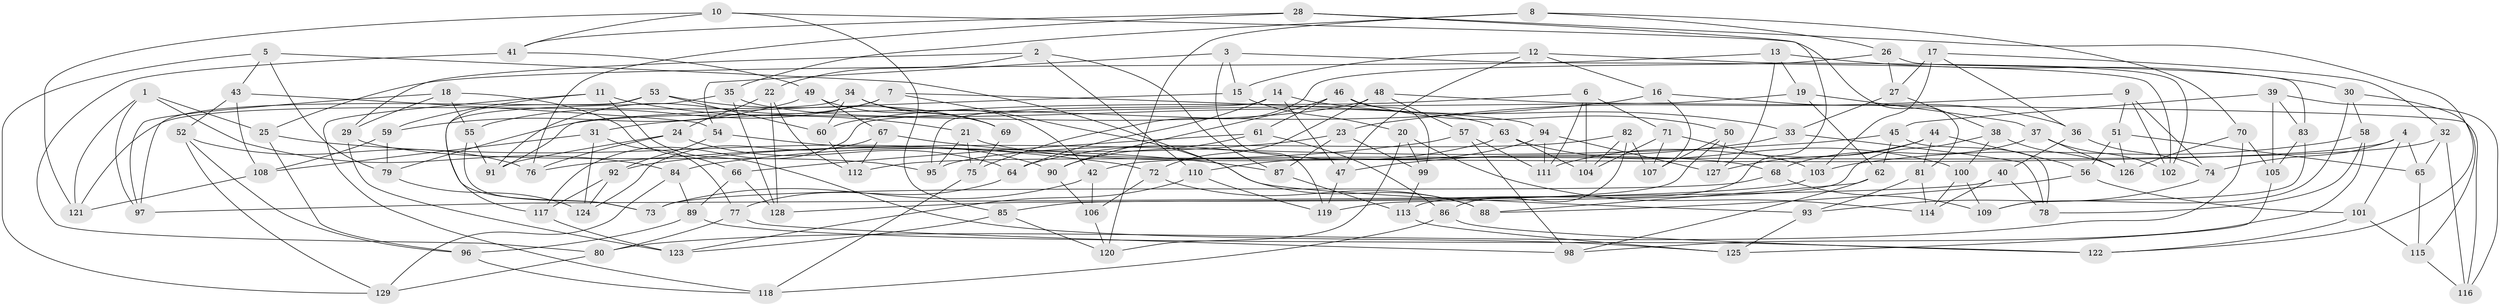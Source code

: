 // coarse degree distribution, {4: 0.5604395604395604, 6: 0.2857142857142857, 5: 0.10989010989010989, 3: 0.04395604395604396}
// Generated by graph-tools (version 1.1) at 2025/38/03/04/25 23:38:11]
// undirected, 129 vertices, 258 edges
graph export_dot {
  node [color=gray90,style=filled];
  1;
  2;
  3;
  4;
  5;
  6;
  7;
  8;
  9;
  10;
  11;
  12;
  13;
  14;
  15;
  16;
  17;
  18;
  19;
  20;
  21;
  22;
  23;
  24;
  25;
  26;
  27;
  28;
  29;
  30;
  31;
  32;
  33;
  34;
  35;
  36;
  37;
  38;
  39;
  40;
  41;
  42;
  43;
  44;
  45;
  46;
  47;
  48;
  49;
  50;
  51;
  52;
  53;
  54;
  55;
  56;
  57;
  58;
  59;
  60;
  61;
  62;
  63;
  64;
  65;
  66;
  67;
  68;
  69;
  70;
  71;
  72;
  73;
  74;
  75;
  76;
  77;
  78;
  79;
  80;
  81;
  82;
  83;
  84;
  85;
  86;
  87;
  88;
  89;
  90;
  91;
  92;
  93;
  94;
  95;
  96;
  97;
  98;
  99;
  100;
  101;
  102;
  103;
  104;
  105;
  106;
  107;
  108;
  109;
  110;
  111;
  112;
  113;
  114;
  115;
  116;
  117;
  118;
  119;
  120;
  121;
  122;
  123;
  124;
  125;
  126;
  127;
  128;
  129;
  1 -- 121;
  1 -- 84;
  1 -- 25;
  1 -- 97;
  2 -- 22;
  2 -- 29;
  2 -- 87;
  2 -- 110;
  3 -- 15;
  3 -- 119;
  3 -- 54;
  3 -- 102;
  4 -- 74;
  4 -- 65;
  4 -- 101;
  4 -- 112;
  5 -- 88;
  5 -- 129;
  5 -- 79;
  5 -- 43;
  6 -- 60;
  6 -- 71;
  6 -- 111;
  6 -- 104;
  7 -- 91;
  7 -- 93;
  7 -- 55;
  7 -- 94;
  8 -- 35;
  8 -- 26;
  8 -- 120;
  8 -- 70;
  9 -- 23;
  9 -- 102;
  9 -- 51;
  9 -- 74;
  10 -- 41;
  10 -- 81;
  10 -- 85;
  10 -- 121;
  11 -- 118;
  11 -- 125;
  11 -- 21;
  11 -- 59;
  12 -- 15;
  12 -- 47;
  12 -- 16;
  12 -- 83;
  13 -- 25;
  13 -- 30;
  13 -- 19;
  13 -- 127;
  14 -- 33;
  14 -- 47;
  14 -- 95;
  14 -- 64;
  15 -- 91;
  15 -- 20;
  16 -- 36;
  16 -- 31;
  16 -- 107;
  17 -- 36;
  17 -- 27;
  17 -- 103;
  17 -- 32;
  18 -- 55;
  18 -- 29;
  18 -- 66;
  18 -- 97;
  19 -- 117;
  19 -- 62;
  19 -- 37;
  20 -- 99;
  20 -- 120;
  20 -- 114;
  21 -- 68;
  21 -- 95;
  21 -- 75;
  22 -- 24;
  22 -- 128;
  22 -- 112;
  23 -- 84;
  23 -- 87;
  23 -- 99;
  24 -- 76;
  24 -- 64;
  24 -- 91;
  25 -- 96;
  25 -- 72;
  26 -- 102;
  26 -- 27;
  26 -- 75;
  27 -- 33;
  27 -- 38;
  28 -- 41;
  28 -- 76;
  28 -- 122;
  28 -- 113;
  29 -- 123;
  29 -- 95;
  30 -- 58;
  30 -- 109;
  30 -- 115;
  31 -- 77;
  31 -- 124;
  31 -- 108;
  32 -- 42;
  32 -- 65;
  32 -- 116;
  33 -- 47;
  33 -- 78;
  34 -- 121;
  34 -- 69;
  34 -- 60;
  34 -- 42;
  35 -- 117;
  35 -- 63;
  35 -- 128;
  36 -- 40;
  36 -- 74;
  37 -- 68;
  37 -- 126;
  37 -- 102;
  38 -- 100;
  38 -- 126;
  38 -- 119;
  39 -- 45;
  39 -- 105;
  39 -- 116;
  39 -- 83;
  40 -- 97;
  40 -- 78;
  40 -- 114;
  41 -- 80;
  41 -- 49;
  42 -- 73;
  42 -- 106;
  43 -- 54;
  43 -- 52;
  43 -- 108;
  44 -- 127;
  44 -- 111;
  44 -- 56;
  44 -- 81;
  45 -- 78;
  45 -- 76;
  45 -- 62;
  46 -- 90;
  46 -- 99;
  46 -- 50;
  46 -- 61;
  47 -- 119;
  48 -- 79;
  48 -- 72;
  48 -- 116;
  48 -- 57;
  49 -- 67;
  49 -- 59;
  49 -- 69;
  50 -- 127;
  50 -- 85;
  50 -- 107;
  51 -- 126;
  51 -- 56;
  51 -- 65;
  52 -- 76;
  52 -- 96;
  52 -- 129;
  53 -- 97;
  53 -- 73;
  53 -- 60;
  53 -- 69;
  54 -- 92;
  54 -- 90;
  55 -- 91;
  55 -- 73;
  56 -- 88;
  56 -- 101;
  57 -- 92;
  57 -- 111;
  57 -- 98;
  58 -- 78;
  58 -- 103;
  58 -- 98;
  59 -- 108;
  59 -- 79;
  60 -- 112;
  61 -- 86;
  61 -- 66;
  61 -- 90;
  62 -- 88;
  62 -- 98;
  63 -- 104;
  63 -- 100;
  63 -- 64;
  64 -- 77;
  65 -- 115;
  66 -- 128;
  66 -- 89;
  67 -- 124;
  67 -- 87;
  67 -- 112;
  68 -- 109;
  68 -- 73;
  69 -- 75;
  70 -- 105;
  70 -- 80;
  70 -- 126;
  71 -- 104;
  71 -- 103;
  71 -- 107;
  72 -- 88;
  72 -- 106;
  74 -- 93;
  75 -- 118;
  77 -- 98;
  77 -- 80;
  79 -- 124;
  80 -- 129;
  81 -- 93;
  81 -- 114;
  82 -- 95;
  82 -- 86;
  82 -- 104;
  82 -- 107;
  83 -- 109;
  83 -- 105;
  84 -- 89;
  84 -- 129;
  85 -- 120;
  85 -- 123;
  86 -- 122;
  86 -- 118;
  87 -- 113;
  89 -- 122;
  89 -- 96;
  90 -- 106;
  92 -- 124;
  92 -- 117;
  93 -- 125;
  94 -- 127;
  94 -- 110;
  94 -- 111;
  96 -- 118;
  99 -- 113;
  100 -- 109;
  100 -- 114;
  101 -- 122;
  101 -- 115;
  103 -- 128;
  105 -- 125;
  106 -- 120;
  108 -- 121;
  110 -- 119;
  110 -- 123;
  113 -- 125;
  115 -- 116;
  117 -- 123;
}
